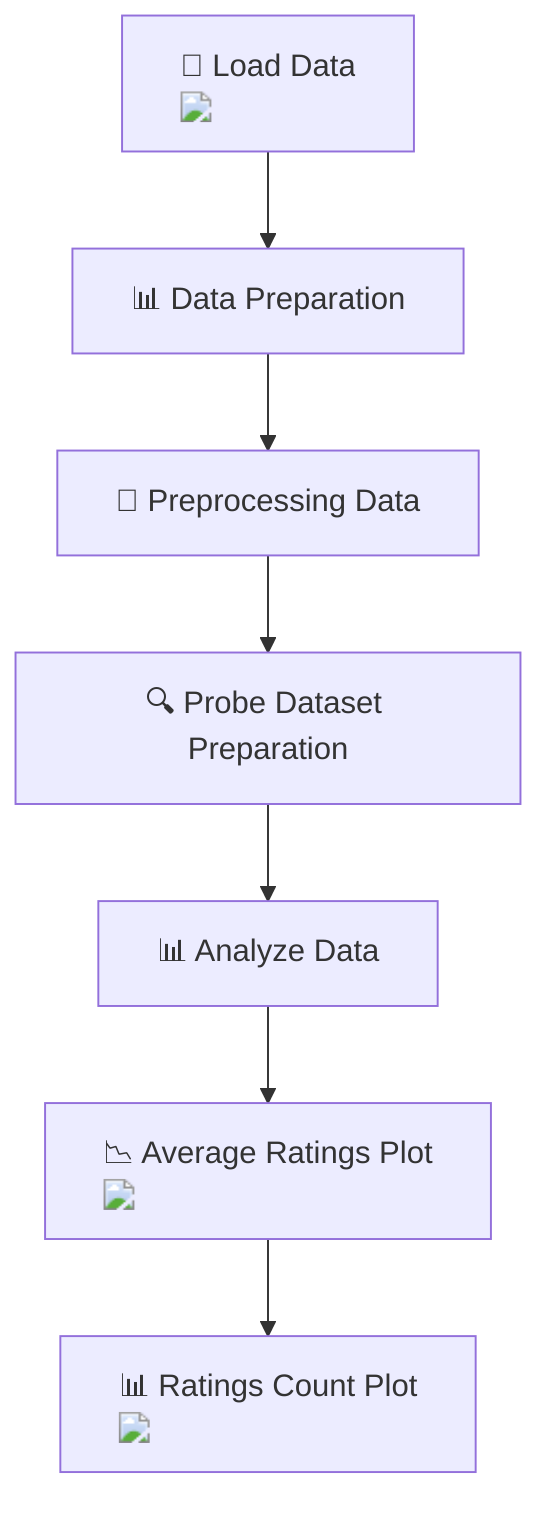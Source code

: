 flowchart TD
    A["📂 Load Data <img src='file.svg' />"] --> B["📊 Data Preparation"]
    B --> C["🧹 Preprocessing Data"]
    C --> D["🔍 Probe Dataset Preparation"]
    D --> E["📊 Analyze Data"]
    E --> F["📉 Average Ratings Plot <img src='dummy_plots/barplot_template.svg' />"]
    F --> G["📊 Ratings Count Plot <img src='dummy_plots/barplot_template.svg' />"]